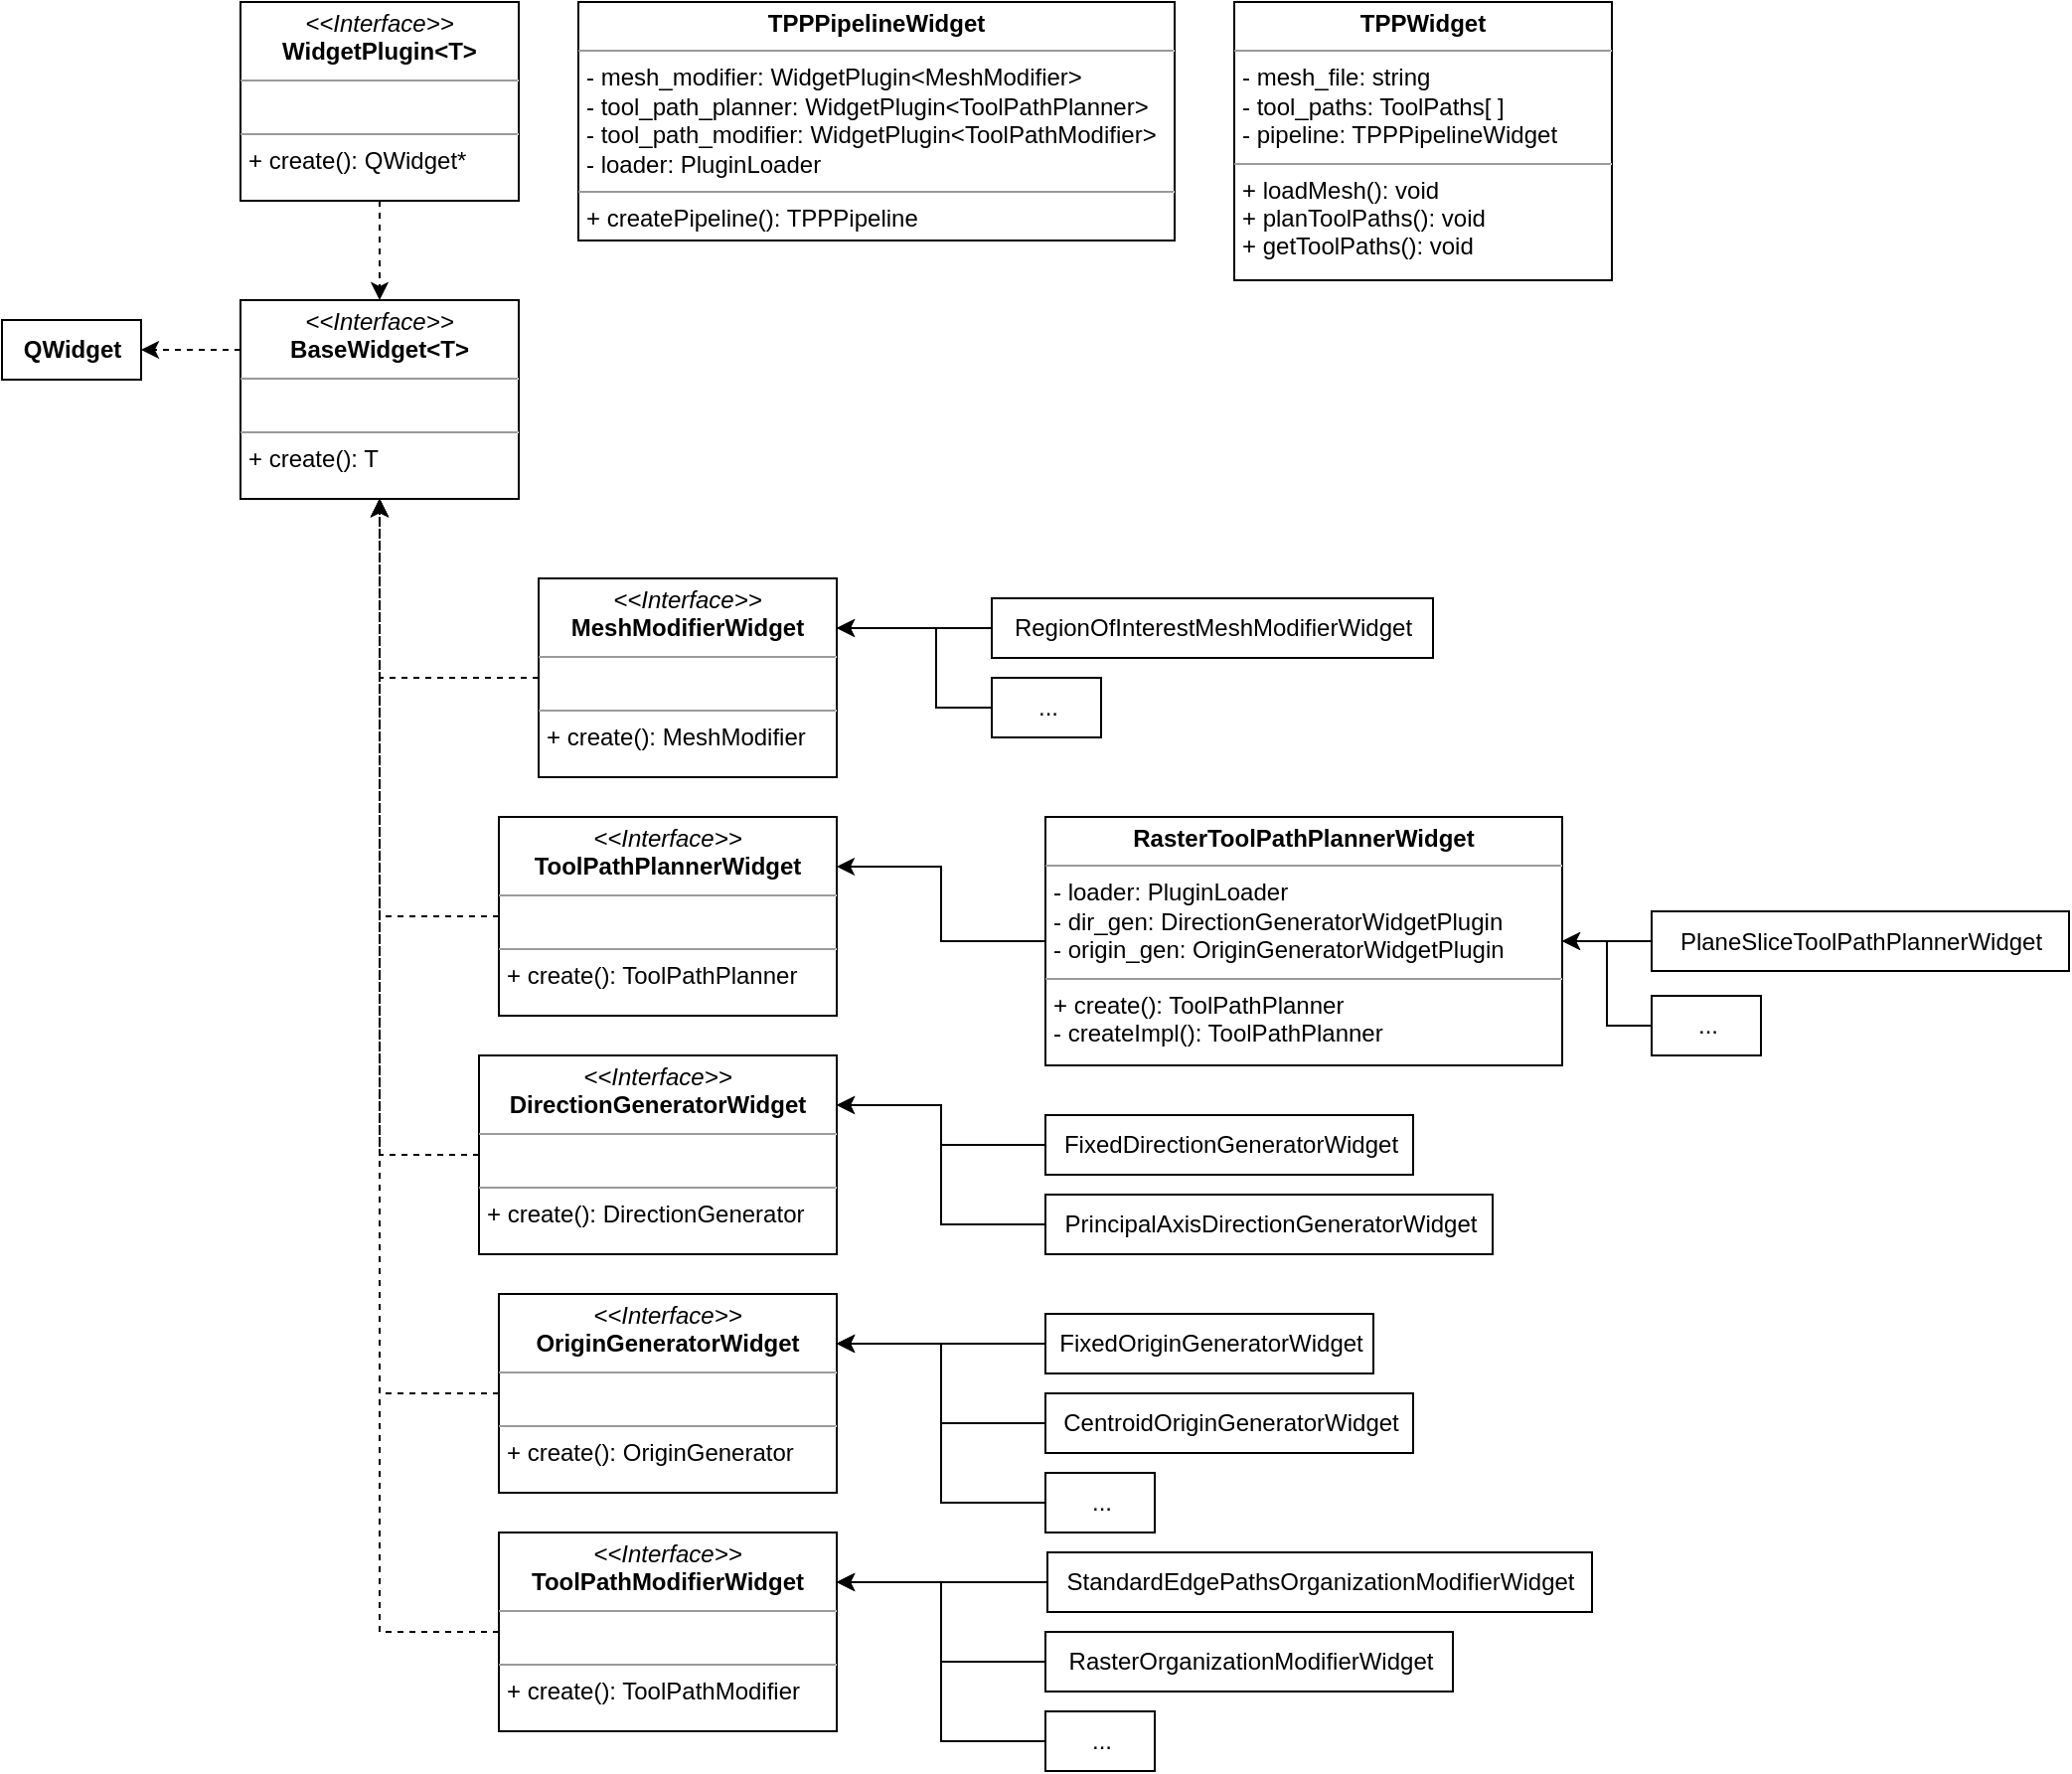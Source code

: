 <mxfile version="21.7.5" type="device" pages="2">
  <diagram id="Np_rv7t7Bea9G9GQuBvz" name="Page-1">
    <mxGraphModel dx="2212" dy="843" grid="1" gridSize="10" guides="1" tooltips="1" connect="1" arrows="1" fold="1" page="1" pageScale="1" pageWidth="850" pageHeight="1100" math="0" shadow="0">
      <root>
        <mxCell id="0" />
        <mxCell id="1" parent="0" />
        <mxCell id="xz1zG0W4LlOqJSMKreMa-18" style="edgeStyle=orthogonalEdgeStyle;rounded=0;orthogonalLoop=1;jettySize=auto;html=1;dashed=1;entryX=1;entryY=0.5;entryDx=0;entryDy=0;exitX=0;exitY=0.25;exitDx=0;exitDy=0;" parent="1" source="xz1zG0W4LlOqJSMKreMa-1" target="xz1zG0W4LlOqJSMKreMa-74" edge="1">
          <mxGeometry relative="1" as="geometry">
            <mxPoint x="-40" y="365" as="targetPoint" />
          </mxGeometry>
        </mxCell>
        <mxCell id="xz1zG0W4LlOqJSMKreMa-1" value="&lt;p style=&quot;margin:0px;margin-top:4px;text-align:center;&quot;&gt;&lt;i&gt;&amp;lt;&amp;lt;Interface&amp;gt;&amp;gt;&lt;/i&gt;&lt;br&gt;&lt;b&gt;BaseWidget&amp;lt;T&amp;gt;&lt;/b&gt;&lt;/p&gt;&lt;hr size=&quot;1&quot;&gt;&lt;p style=&quot;margin:0px;margin-left:4px;&quot;&gt;&lt;br&gt;&lt;/p&gt;&lt;hr size=&quot;1&quot;&gt;&lt;p style=&quot;margin:0px;margin-left:4px;&quot;&gt;+ create(): T&lt;br&gt;&lt;/p&gt;" style="verticalAlign=top;align=left;overflow=fill;fontSize=12;fontFamily=Helvetica;html=1;" parent="1" vertex="1">
          <mxGeometry x="20" y="340" width="140" height="100" as="geometry" />
        </mxCell>
        <mxCell id="xz1zG0W4LlOqJSMKreMa-19" style="edgeStyle=orthogonalEdgeStyle;rounded=0;orthogonalLoop=1;jettySize=auto;html=1;exitX=0;exitY=0.5;exitDx=0;exitDy=0;entryX=0.5;entryY=1;entryDx=0;entryDy=0;dashed=1;" parent="1" source="xz1zG0W4LlOqJSMKreMa-2" target="xz1zG0W4LlOqJSMKreMa-1" edge="1">
          <mxGeometry relative="1" as="geometry">
            <mxPoint x="340" y="510" as="targetPoint" />
            <Array as="points">
              <mxPoint x="90" y="530" />
            </Array>
          </mxGeometry>
        </mxCell>
        <mxCell id="xz1zG0W4LlOqJSMKreMa-2" value="&lt;p style=&quot;margin:0px;margin-top:4px;text-align:center;&quot;&gt;&lt;i&gt;&amp;lt;&amp;lt;Interface&amp;gt;&amp;gt;&lt;/i&gt;&lt;br&gt;&lt;b&gt;MeshModifierWidget&lt;/b&gt;&lt;/p&gt;&lt;hr size=&quot;1&quot;&gt;&lt;p style=&quot;margin:0px;margin-left:4px;&quot;&gt;&lt;br&gt;&lt;/p&gt;&lt;hr size=&quot;1&quot;&gt;&lt;p style=&quot;margin:0px;margin-left:4px;&quot;&gt;+ create(): MeshModifier&lt;/p&gt;" style="verticalAlign=top;align=left;overflow=fill;fontSize=12;fontFamily=Helvetica;html=1;" parent="1" vertex="1">
          <mxGeometry x="170" y="480" width="150" height="100" as="geometry" />
        </mxCell>
        <mxCell id="xz1zG0W4LlOqJSMKreMa-20" style="edgeStyle=orthogonalEdgeStyle;rounded=0;orthogonalLoop=1;jettySize=auto;html=1;exitX=0;exitY=0.5;exitDx=0;exitDy=0;entryX=0.5;entryY=1;entryDx=0;entryDy=0;dashed=1;" parent="1" source="xz1zG0W4LlOqJSMKreMa-3" target="xz1zG0W4LlOqJSMKreMa-1" edge="1">
          <mxGeometry relative="1" as="geometry">
            <mxPoint x="340" y="510" as="targetPoint" />
            <Array as="points">
              <mxPoint x="90" y="650" />
            </Array>
          </mxGeometry>
        </mxCell>
        <mxCell id="xz1zG0W4LlOqJSMKreMa-3" value="&lt;p style=&quot;margin:0px;margin-top:4px;text-align:center;&quot;&gt;&lt;i&gt;&amp;lt;&amp;lt;Interface&amp;gt;&amp;gt;&lt;/i&gt;&lt;br&gt;&lt;b&gt;ToolPathPlannerWidget&lt;/b&gt;&lt;/p&gt;&lt;hr size=&quot;1&quot;&gt;&lt;p style=&quot;margin:0px;margin-left:4px;&quot;&gt;&lt;br&gt;&lt;/p&gt;&lt;hr size=&quot;1&quot;&gt;&lt;p style=&quot;margin:0px;margin-left:4px;&quot;&gt;+ create(): ToolPathPlanner&lt;/p&gt;" style="verticalAlign=top;align=left;overflow=fill;fontSize=12;fontFamily=Helvetica;html=1;" parent="1" vertex="1">
          <mxGeometry x="150" y="600" width="170" height="100" as="geometry" />
        </mxCell>
        <mxCell id="xz1zG0W4LlOqJSMKreMa-21" style="edgeStyle=orthogonalEdgeStyle;rounded=0;orthogonalLoop=1;jettySize=auto;html=1;entryX=0.5;entryY=1;entryDx=0;entryDy=0;dashed=1;" parent="1" source="xz1zG0W4LlOqJSMKreMa-4" target="xz1zG0W4LlOqJSMKreMa-1" edge="1">
          <mxGeometry relative="1" as="geometry">
            <mxPoint x="430" y="440" as="targetPoint" />
            <Array as="points">
              <mxPoint x="90" y="770" />
            </Array>
          </mxGeometry>
        </mxCell>
        <mxCell id="xz1zG0W4LlOqJSMKreMa-4" value="&lt;p style=&quot;margin:0px;margin-top:4px;text-align:center;&quot;&gt;&lt;i&gt;&amp;lt;&amp;lt;Interface&amp;gt;&amp;gt;&lt;/i&gt;&lt;br&gt;&lt;b&gt;DirectionGeneratorWidget&lt;/b&gt;&lt;/p&gt;&lt;hr size=&quot;1&quot;&gt;&lt;p style=&quot;margin:0px;margin-left:4px;&quot;&gt;&lt;br&gt;&lt;/p&gt;&lt;hr size=&quot;1&quot;&gt;&lt;p style=&quot;margin:0px;margin-left:4px;&quot;&gt;+ create(): DirectionGenerator&lt;/p&gt;" style="verticalAlign=top;align=left;overflow=fill;fontSize=12;fontFamily=Helvetica;html=1;" parent="1" vertex="1">
          <mxGeometry x="140" y="720" width="180" height="100" as="geometry" />
        </mxCell>
        <mxCell id="xz1zG0W4LlOqJSMKreMa-22" style="edgeStyle=orthogonalEdgeStyle;rounded=0;orthogonalLoop=1;jettySize=auto;html=1;entryX=0.5;entryY=1;entryDx=0;entryDy=0;dashed=1;" parent="1" source="xz1zG0W4LlOqJSMKreMa-5" target="xz1zG0W4LlOqJSMKreMa-1" edge="1">
          <mxGeometry relative="1" as="geometry">
            <Array as="points">
              <mxPoint x="90" y="890" />
            </Array>
          </mxGeometry>
        </mxCell>
        <mxCell id="xz1zG0W4LlOqJSMKreMa-5" value="&lt;p style=&quot;margin:0px;margin-top:4px;text-align:center;&quot;&gt;&lt;i&gt;&amp;lt;&amp;lt;Interface&amp;gt;&amp;gt;&lt;/i&gt;&lt;br&gt;&lt;b&gt;OriginGeneratorWidget&lt;/b&gt;&lt;/p&gt;&lt;hr size=&quot;1&quot;&gt;&lt;p style=&quot;margin:0px;margin-left:4px;&quot;&gt;&lt;br&gt;&lt;/p&gt;&lt;hr size=&quot;1&quot;&gt;&lt;p style=&quot;margin:0px;margin-left:4px;&quot;&gt;+ create(): OriginGenerator&lt;/p&gt;" style="verticalAlign=top;align=left;overflow=fill;fontSize=12;fontFamily=Helvetica;html=1;" parent="1" vertex="1">
          <mxGeometry x="150" y="840" width="170" height="100" as="geometry" />
        </mxCell>
        <mxCell id="xz1zG0W4LlOqJSMKreMa-23" style="edgeStyle=orthogonalEdgeStyle;rounded=0;orthogonalLoop=1;jettySize=auto;html=1;entryX=0.5;entryY=1;entryDx=0;entryDy=0;dashed=1;" parent="1" source="xz1zG0W4LlOqJSMKreMa-6" target="xz1zG0W4LlOqJSMKreMa-1" edge="1">
          <mxGeometry relative="1" as="geometry">
            <Array as="points">
              <mxPoint x="90" y="1010" />
            </Array>
          </mxGeometry>
        </mxCell>
        <mxCell id="xz1zG0W4LlOqJSMKreMa-6" value="&lt;p style=&quot;margin:0px;margin-top:4px;text-align:center;&quot;&gt;&lt;i&gt;&amp;lt;&amp;lt;Interface&amp;gt;&amp;gt;&lt;/i&gt;&lt;br&gt;&lt;b&gt;ToolPathModifierWidget&lt;/b&gt;&lt;/p&gt;&lt;hr size=&quot;1&quot;&gt;&lt;p style=&quot;margin:0px;margin-left:4px;&quot;&gt;&lt;br&gt;&lt;/p&gt;&lt;hr size=&quot;1&quot;&gt;&lt;p style=&quot;margin:0px;margin-left:4px;&quot;&gt;+ create(): ToolPathModifier&lt;/p&gt;" style="verticalAlign=top;align=left;overflow=fill;fontSize=12;fontFamily=Helvetica;html=1;" parent="1" vertex="1">
          <mxGeometry x="150" y="960" width="170" height="100" as="geometry" />
        </mxCell>
        <mxCell id="xz1zG0W4LlOqJSMKreMa-72" style="edgeStyle=orthogonalEdgeStyle;rounded=0;orthogonalLoop=1;jettySize=auto;html=1;dashed=1;" parent="1" source="xz1zG0W4LlOqJSMKreMa-7" target="xz1zG0W4LlOqJSMKreMa-1" edge="1">
          <mxGeometry relative="1" as="geometry" />
        </mxCell>
        <mxCell id="xz1zG0W4LlOqJSMKreMa-7" value="&lt;p style=&quot;margin:0px;margin-top:4px;text-align:center;&quot;&gt;&lt;i&gt;&amp;lt;&amp;lt;Interface&amp;gt;&amp;gt;&lt;/i&gt;&lt;br&gt;&lt;b&gt;WidgetPlugin&amp;lt;T&amp;gt;&lt;/b&gt;&lt;/p&gt;&lt;hr size=&quot;1&quot;&gt;&lt;p style=&quot;margin:0px;margin-left:4px;&quot;&gt;&lt;br&gt;&lt;/p&gt;&lt;hr size=&quot;1&quot;&gt;&lt;p style=&quot;margin:0px;margin-left:4px;&quot;&gt;+ create(): QWidget*&lt;br&gt;&lt;/p&gt;" style="verticalAlign=top;align=left;overflow=fill;fontSize=12;fontFamily=Helvetica;html=1;" parent="1" vertex="1">
          <mxGeometry x="20" y="190" width="140" height="100" as="geometry" />
        </mxCell>
        <mxCell id="xz1zG0W4LlOqJSMKreMa-50" style="edgeStyle=orthogonalEdgeStyle;rounded=0;orthogonalLoop=1;jettySize=auto;html=1;entryX=1;entryY=0.25;entryDx=0;entryDy=0;" parent="1" source="xz1zG0W4LlOqJSMKreMa-36" target="xz1zG0W4LlOqJSMKreMa-3" edge="1">
          <mxGeometry relative="1" as="geometry" />
        </mxCell>
        <mxCell id="xz1zG0W4LlOqJSMKreMa-36" value="&lt;p style=&quot;margin:0px;margin-top:4px;text-align:center;&quot;&gt;&lt;b&gt;RasterToolPathPlannerWidget&lt;/b&gt;&lt;/p&gt;&lt;hr size=&quot;1&quot;&gt;&lt;p style=&quot;margin:0px;margin-left:4px;&quot;&gt;- loader: PluginLoader&lt;/p&gt;&lt;p style=&quot;margin:0px;margin-left:4px;&quot;&gt;- dir_gen: DirectionGeneratorWidgetPlugin&lt;/p&gt;&lt;p style=&quot;margin:0px;margin-left:4px;&quot;&gt;- origin_gen: OriginGeneratorWidgetPlugin&lt;/p&gt;&lt;hr size=&quot;1&quot;&gt;&lt;p style=&quot;margin:0px;margin-left:4px;&quot;&gt;+ create(): ToolPathPlanner&lt;/p&gt;&lt;p style=&quot;margin:0px;margin-left:4px;&quot;&gt;- createImpl(): ToolPathPlanner&lt;/p&gt;" style="verticalAlign=top;align=left;overflow=fill;fontSize=12;fontFamily=Helvetica;html=1;" parent="1" vertex="1">
          <mxGeometry x="425" y="600" width="260" height="125" as="geometry" />
        </mxCell>
        <mxCell id="xz1zG0W4LlOqJSMKreMa-41" value="&lt;p style=&quot;margin:0px;margin-top:4px;text-align:center;&quot;&gt;&lt;b&gt;TPPPipelineWidget&lt;/b&gt;&lt;/p&gt;&lt;hr size=&quot;1&quot;&gt;&lt;p style=&quot;margin:0px;margin-left:4px;&quot;&gt;- mesh_modifier: WidgetPlugin&amp;lt;MeshModifier&amp;gt;&lt;/p&gt;&lt;p style=&quot;margin:0px;margin-left:4px;&quot;&gt;- tool_path_planner: WidgetPlugin&amp;lt;ToolPathPlanner&amp;gt;&lt;/p&gt;&lt;p style=&quot;margin:0px;margin-left:4px;&quot;&gt;- tool_path_modifier: WidgetPlugin&amp;lt;ToolPathModifier&amp;gt;&lt;/p&gt;&lt;p style=&quot;margin:0px;margin-left:4px;&quot;&gt;- loader: PluginLoader&lt;/p&gt;&lt;hr size=&quot;1&quot;&gt;&lt;p style=&quot;margin:0px;margin-left:4px;&quot;&gt;+ createPipeline(): TPPPipeline&lt;/p&gt;" style="verticalAlign=top;align=left;overflow=fill;fontSize=12;fontFamily=Helvetica;html=1;" parent="1" vertex="1">
          <mxGeometry x="190" y="190" width="300" height="120" as="geometry" />
        </mxCell>
        <mxCell id="xz1zG0W4LlOqJSMKreMa-51" style="edgeStyle=orthogonalEdgeStyle;rounded=0;orthogonalLoop=1;jettySize=auto;html=1;entryX=1;entryY=0.25;entryDx=0;entryDy=0;" parent="1" source="xz1zG0W4LlOqJSMKreMa-42" target="xz1zG0W4LlOqJSMKreMa-4" edge="1">
          <mxGeometry relative="1" as="geometry" />
        </mxCell>
        <mxCell id="xz1zG0W4LlOqJSMKreMa-42" value="FixedDirectionGeneratorWidget" style="html=1;" parent="1" vertex="1">
          <mxGeometry x="425" y="750" width="185" height="30" as="geometry" />
        </mxCell>
        <mxCell id="xz1zG0W4LlOqJSMKreMa-52" style="edgeStyle=orthogonalEdgeStyle;rounded=0;orthogonalLoop=1;jettySize=auto;html=1;entryX=1;entryY=0.25;entryDx=0;entryDy=0;" parent="1" source="xz1zG0W4LlOqJSMKreMa-43" target="xz1zG0W4LlOqJSMKreMa-4" edge="1">
          <mxGeometry relative="1" as="geometry" />
        </mxCell>
        <mxCell id="xz1zG0W4LlOqJSMKreMa-43" value="PrincipalAxisDirectionGeneratorWidget" style="html=1;" parent="1" vertex="1">
          <mxGeometry x="425" y="790" width="225" height="30" as="geometry" />
        </mxCell>
        <mxCell id="xz1zG0W4LlOqJSMKreMa-49" style="edgeStyle=orthogonalEdgeStyle;rounded=0;orthogonalLoop=1;jettySize=auto;html=1;" parent="1" source="xz1zG0W4LlOqJSMKreMa-44" target="xz1zG0W4LlOqJSMKreMa-36" edge="1">
          <mxGeometry relative="1" as="geometry" />
        </mxCell>
        <mxCell id="xz1zG0W4LlOqJSMKreMa-44" value="PlaneSliceToolPathPlannerWidget" style="html=1;" parent="1" vertex="1">
          <mxGeometry x="730" y="647.5" width="210" height="30" as="geometry" />
        </mxCell>
        <mxCell id="xz1zG0W4LlOqJSMKreMa-54" style="edgeStyle=orthogonalEdgeStyle;rounded=0;orthogonalLoop=1;jettySize=auto;html=1;entryX=1;entryY=0.25;entryDx=0;entryDy=0;" parent="1" source="xz1zG0W4LlOqJSMKreMa-46" target="xz1zG0W4LlOqJSMKreMa-5" edge="1">
          <mxGeometry relative="1" as="geometry" />
        </mxCell>
        <mxCell id="xz1zG0W4LlOqJSMKreMa-46" value="CentroidOriginGeneratorWidget" style="html=1;" parent="1" vertex="1">
          <mxGeometry x="425" y="890" width="185" height="30" as="geometry" />
        </mxCell>
        <mxCell id="xz1zG0W4LlOqJSMKreMa-53" style="edgeStyle=orthogonalEdgeStyle;rounded=0;orthogonalLoop=1;jettySize=auto;html=1;entryX=1;entryY=0.25;entryDx=0;entryDy=0;" parent="1" source="xz1zG0W4LlOqJSMKreMa-47" target="xz1zG0W4LlOqJSMKreMa-5" edge="1">
          <mxGeometry relative="1" as="geometry" />
        </mxCell>
        <mxCell id="xz1zG0W4LlOqJSMKreMa-47" value="FixedOriginGeneratorWidget" style="html=1;" parent="1" vertex="1">
          <mxGeometry x="425" y="850" width="165" height="30" as="geometry" />
        </mxCell>
        <mxCell id="xz1zG0W4LlOqJSMKreMa-55" style="edgeStyle=orthogonalEdgeStyle;rounded=0;orthogonalLoop=1;jettySize=auto;html=1;entryX=1;entryY=0.25;entryDx=0;entryDy=0;" parent="1" source="xz1zG0W4LlOqJSMKreMa-48" target="xz1zG0W4LlOqJSMKreMa-5" edge="1">
          <mxGeometry relative="1" as="geometry" />
        </mxCell>
        <mxCell id="xz1zG0W4LlOqJSMKreMa-48" value="..." style="html=1;" parent="1" vertex="1">
          <mxGeometry x="425" y="930" width="55" height="30" as="geometry" />
        </mxCell>
        <mxCell id="xz1zG0W4LlOqJSMKreMa-60" style="edgeStyle=orthogonalEdgeStyle;rounded=0;orthogonalLoop=1;jettySize=auto;html=1;entryX=1;entryY=0.25;entryDx=0;entryDy=0;" parent="1" source="xz1zG0W4LlOqJSMKreMa-57" target="xz1zG0W4LlOqJSMKreMa-6" edge="1">
          <mxGeometry relative="1" as="geometry" />
        </mxCell>
        <mxCell id="xz1zG0W4LlOqJSMKreMa-57" value="StandardEdgePathsOrganizationModifierWidget" style="html=1;" parent="1" vertex="1">
          <mxGeometry x="426" y="970" width="274" height="30" as="geometry" />
        </mxCell>
        <mxCell id="xz1zG0W4LlOqJSMKreMa-61" style="edgeStyle=orthogonalEdgeStyle;rounded=0;orthogonalLoop=1;jettySize=auto;html=1;entryX=1;entryY=0.25;entryDx=0;entryDy=0;" parent="1" source="xz1zG0W4LlOqJSMKreMa-58" target="xz1zG0W4LlOqJSMKreMa-6" edge="1">
          <mxGeometry relative="1" as="geometry" />
        </mxCell>
        <mxCell id="xz1zG0W4LlOqJSMKreMa-58" value="RasterOrganizationModifierWidget" style="html=1;" parent="1" vertex="1">
          <mxGeometry x="425" y="1010" width="205" height="30" as="geometry" />
        </mxCell>
        <mxCell id="xz1zG0W4LlOqJSMKreMa-62" style="edgeStyle=orthogonalEdgeStyle;rounded=0;orthogonalLoop=1;jettySize=auto;html=1;entryX=1;entryY=0.25;entryDx=0;entryDy=0;" parent="1" source="xz1zG0W4LlOqJSMKreMa-59" target="xz1zG0W4LlOqJSMKreMa-6" edge="1">
          <mxGeometry relative="1" as="geometry" />
        </mxCell>
        <mxCell id="xz1zG0W4LlOqJSMKreMa-59" value="..." style="html=1;" parent="1" vertex="1">
          <mxGeometry x="425" y="1050" width="55" height="30" as="geometry" />
        </mxCell>
        <mxCell id="xz1zG0W4LlOqJSMKreMa-65" style="edgeStyle=orthogonalEdgeStyle;rounded=0;orthogonalLoop=1;jettySize=auto;html=1;entryX=1;entryY=0.5;entryDx=0;entryDy=0;" parent="1" source="xz1zG0W4LlOqJSMKreMa-63" target="xz1zG0W4LlOqJSMKreMa-36" edge="1">
          <mxGeometry relative="1" as="geometry" />
        </mxCell>
        <mxCell id="xz1zG0W4LlOqJSMKreMa-63" value="..." style="html=1;" parent="1" vertex="1">
          <mxGeometry x="730" y="690" width="55" height="30" as="geometry" />
        </mxCell>
        <mxCell id="xz1zG0W4LlOqJSMKreMa-66" value="&lt;p style=&quot;margin:0px;margin-top:4px;text-align:center;&quot;&gt;&lt;b&gt;TPPWidget&lt;/b&gt;&lt;/p&gt;&lt;hr size=&quot;1&quot;&gt;&lt;p style=&quot;margin:0px;margin-left:4px;&quot;&gt;- mesh_file: string&lt;/p&gt;&lt;p style=&quot;margin:0px;margin-left:4px;&quot;&gt;- tool_paths: ToolPaths[ ]&lt;/p&gt;&lt;p style=&quot;margin:0px;margin-left:4px;&quot;&gt;- pipeline: TPPPipelineWidget&lt;/p&gt;&lt;hr size=&quot;1&quot;&gt;&lt;p style=&quot;margin:0px;margin-left:4px;&quot;&gt;+ loadMesh(): void&lt;/p&gt;&lt;p style=&quot;margin:0px;margin-left:4px;&quot;&gt;+ planToolPaths(): void&lt;/p&gt;&lt;p style=&quot;margin:0px;margin-left:4px;&quot;&gt;+ getToolPaths(): void&lt;/p&gt;" style="verticalAlign=top;align=left;overflow=fill;fontSize=12;fontFamily=Helvetica;html=1;" parent="1" vertex="1">
          <mxGeometry x="520" y="190" width="190" height="140" as="geometry" />
        </mxCell>
        <mxCell id="xz1zG0W4LlOqJSMKreMa-70" style="edgeStyle=orthogonalEdgeStyle;rounded=0;orthogonalLoop=1;jettySize=auto;html=1;entryX=1;entryY=0.25;entryDx=0;entryDy=0;" parent="1" source="xz1zG0W4LlOqJSMKreMa-67" target="xz1zG0W4LlOqJSMKreMa-2" edge="1">
          <mxGeometry relative="1" as="geometry">
            <Array as="points">
              <mxPoint x="370" y="545" />
              <mxPoint x="370" y="505" />
            </Array>
          </mxGeometry>
        </mxCell>
        <mxCell id="xz1zG0W4LlOqJSMKreMa-67" value="..." style="html=1;" parent="1" vertex="1">
          <mxGeometry x="398" y="530" width="55" height="30" as="geometry" />
        </mxCell>
        <mxCell id="xz1zG0W4LlOqJSMKreMa-69" style="edgeStyle=orthogonalEdgeStyle;rounded=0;orthogonalLoop=1;jettySize=auto;html=1;entryX=1;entryY=0.25;entryDx=0;entryDy=0;" parent="1" source="xz1zG0W4LlOqJSMKreMa-68" target="xz1zG0W4LlOqJSMKreMa-2" edge="1">
          <mxGeometry relative="1" as="geometry" />
        </mxCell>
        <mxCell id="xz1zG0W4LlOqJSMKreMa-68" value="RegionOfInterestMeshModifierWidget" style="html=1;" parent="1" vertex="1">
          <mxGeometry x="398" y="490" width="222" height="30" as="geometry" />
        </mxCell>
        <mxCell id="xz1zG0W4LlOqJSMKreMa-74" value="&lt;b&gt;QWidget&lt;/b&gt;" style="html=1;" parent="1" vertex="1">
          <mxGeometry x="-100" y="350" width="70" height="30" as="geometry" />
        </mxCell>
      </root>
    </mxGraphModel>
  </diagram>
  <diagram id="pmyDQmnxrUwkLQt9Ngyw" name="Page-2">
    <mxGraphModel dx="1602" dy="992" grid="1" gridSize="10" guides="1" tooltips="1" connect="1" arrows="1" fold="1" page="1" pageScale="1" pageWidth="850" pageHeight="1100" math="0" shadow="0">
      <root>
        <mxCell id="0" />
        <mxCell id="1" parent="0" />
        <mxCell id="jQFFcjNvJ-d6ZVMVPqtM-57" value="" style="group;fontStyle=1" vertex="1" connectable="0" parent="1">
          <mxGeometry x="96.25" y="390" width="327.5" height="420" as="geometry" />
        </mxCell>
        <mxCell id="jQFFcjNvJ-d6ZVMVPqtM-37" value="&amp;nbsp;Run" style="rounded=0;whiteSpace=wrap;html=1;align=left;verticalAlign=top;fillColor=none;fontStyle=1;strokeWidth=2;" vertex="1" parent="jQFFcjNvJ-d6ZVMVPqtM-57">
          <mxGeometry width="327.5" height="420" as="geometry" />
        </mxCell>
        <mxCell id="jQFFcjNvJ-d6ZVMVPqtM-21" value="&amp;nbsp;For each target pose" style="rounded=0;whiteSpace=wrap;html=1;align=left;verticalAlign=top;fillColor=none;" vertex="1" parent="jQFFcjNvJ-d6ZVMVPqtM-57">
          <mxGeometry x="17.5" y="30" width="290" height="370" as="geometry" />
        </mxCell>
        <mxCell id="jQFFcjNvJ-d6ZVMVPqtM-22" value="Solve IK" style="rounded=0;whiteSpace=wrap;html=1;" vertex="1" parent="jQFFcjNvJ-d6ZVMVPqtM-57">
          <mxGeometry x="127.5" y="60" width="80" height="40" as="geometry" />
        </mxCell>
        <mxCell id="jQFFcjNvJ-d6ZVMVPqtM-23" value="Solution exists?" style="rhombus;whiteSpace=wrap;html=1;" vertex="1" parent="jQFFcjNvJ-d6ZVMVPqtM-57">
          <mxGeometry x="102.5" y="130" width="130" height="80" as="geometry" />
        </mxCell>
        <mxCell id="jQFFcjNvJ-d6ZVMVPqtM-40" style="edgeStyle=orthogonalEdgeStyle;rounded=0;orthogonalLoop=1;jettySize=auto;html=1;" edge="1" parent="jQFFcjNvJ-d6ZVMVPqtM-57" source="jQFFcjNvJ-d6ZVMVPqtM-22" target="jQFFcjNvJ-d6ZVMVPqtM-23">
          <mxGeometry relative="1" as="geometry" />
        </mxCell>
        <mxCell id="jQFFcjNvJ-d6ZVMVPqtM-24" value="Calculate pose score" style="rounded=0;whiteSpace=wrap;html=1;" vertex="1" parent="jQFFcjNvJ-d6ZVMVPqtM-57">
          <mxGeometry x="27.5" y="220" width="100" height="50" as="geometry" />
        </mxCell>
        <mxCell id="jQFFcjNvJ-d6ZVMVPqtM-43" style="edgeStyle=orthogonalEdgeStyle;rounded=0;orthogonalLoop=1;jettySize=auto;html=1;entryX=0.5;entryY=0;entryDx=0;entryDy=0;" edge="1" parent="jQFFcjNvJ-d6ZVMVPqtM-57" source="jQFFcjNvJ-d6ZVMVPqtM-23" target="jQFFcjNvJ-d6ZVMVPqtM-24">
          <mxGeometry relative="1" as="geometry">
            <mxPoint x="57.5" y="210" as="targetPoint" />
            <Array as="points">
              <mxPoint x="77.5" y="170" />
            </Array>
          </mxGeometry>
        </mxCell>
        <mxCell id="jQFFcjNvJ-d6ZVMVPqtM-25" value="Set pose score = 0" style="rounded=0;whiteSpace=wrap;html=1;" vertex="1" parent="jQFFcjNvJ-d6ZVMVPqtM-57">
          <mxGeometry x="217.5" y="220" width="80" height="50" as="geometry" />
        </mxCell>
        <mxCell id="jQFFcjNvJ-d6ZVMVPqtM-42" style="edgeStyle=orthogonalEdgeStyle;rounded=0;orthogonalLoop=1;jettySize=auto;html=1;exitX=1;exitY=0.5;exitDx=0;exitDy=0;entryX=0.5;entryY=0;entryDx=0;entryDy=0;" edge="1" parent="jQFFcjNvJ-d6ZVMVPqtM-57" source="jQFFcjNvJ-d6ZVMVPqtM-23" target="jQFFcjNvJ-d6ZVMVPqtM-25">
          <mxGeometry relative="1" as="geometry" />
        </mxCell>
        <mxCell id="jQFFcjNvJ-d6ZVMVPqtM-26" value="Save results into database" style="rounded=0;whiteSpace=wrap;html=1;" vertex="1" parent="jQFFcjNvJ-d6ZVMVPqtM-57">
          <mxGeometry x="107.5" y="320" width="120" height="60" as="geometry" />
        </mxCell>
        <mxCell id="jQFFcjNvJ-d6ZVMVPqtM-44" style="edgeStyle=orthogonalEdgeStyle;rounded=0;orthogonalLoop=1;jettySize=auto;html=1;" edge="1" parent="jQFFcjNvJ-d6ZVMVPqtM-57" source="jQFFcjNvJ-d6ZVMVPqtM-24" target="jQFFcjNvJ-d6ZVMVPqtM-26">
          <mxGeometry relative="1" as="geometry" />
        </mxCell>
        <mxCell id="jQFFcjNvJ-d6ZVMVPqtM-45" style="edgeStyle=orthogonalEdgeStyle;rounded=0;orthogonalLoop=1;jettySize=auto;html=1;" edge="1" parent="jQFFcjNvJ-d6ZVMVPqtM-57" source="jQFFcjNvJ-d6ZVMVPqtM-25" target="jQFFcjNvJ-d6ZVMVPqtM-26">
          <mxGeometry relative="1" as="geometry" />
        </mxCell>
        <mxCell id="jQFFcjNvJ-d6ZVMVPqtM-60" value="Yes" style="text;html=1;strokeColor=none;fillColor=none;align=center;verticalAlign=middle;whiteSpace=wrap;rounded=0;" vertex="1" parent="jQFFcjNvJ-d6ZVMVPqtM-57">
          <mxGeometry x="29.75" y="170" width="60" height="30" as="geometry" />
        </mxCell>
        <mxCell id="jQFFcjNvJ-d6ZVMVPqtM-62" value="No" style="text;html=1;strokeColor=none;fillColor=none;align=center;verticalAlign=middle;whiteSpace=wrap;rounded=0;" vertex="1" parent="jQFFcjNvJ-d6ZVMVPqtM-57">
          <mxGeometry x="247.5" y="170" width="60" height="30" as="geometry" />
        </mxCell>
        <mxCell id="jQFFcjNvJ-d6ZVMVPqtM-56" style="edgeStyle=orthogonalEdgeStyle;rounded=0;orthogonalLoop=1;jettySize=auto;html=1;strokeWidth=2;" edge="1" parent="1" source="jQFFcjNvJ-d6ZVMVPqtM-19" target="jQFFcjNvJ-d6ZVMVPqtM-20">
          <mxGeometry relative="1" as="geometry" />
        </mxCell>
        <mxCell id="jQFFcjNvJ-d6ZVMVPqtM-19" value="&lt;span style=&quot;white-space: pre;&quot;&gt;&#x9;&lt;/span&gt;Reach Study" style="rounded=1;whiteSpace=wrap;html=1;fillColor=#ffe6cc;align=left;verticalAlign=top;strokeColor=#d79b00;" vertex="1" parent="1">
          <mxGeometry x="40" y="100" width="440" height="170" as="geometry" />
        </mxCell>
        <mxCell id="jQFFcjNvJ-d6ZVMVPqtM-1" value="IK Solver" style="rounded=1;whiteSpace=wrap;html=1;" vertex="1" parent="1">
          <mxGeometry x="55" y="200" width="80" height="40" as="geometry" />
        </mxCell>
        <mxCell id="jQFFcjNvJ-d6ZVMVPqtM-2" value="Reach Study Config File" style="shape=parallelogram;perimeter=parallelogramPerimeter;whiteSpace=wrap;html=1;fixedSize=1;fillColor=#d5e8d4;strokeColor=#82b366;" vertex="1" parent="1">
          <mxGeometry x="172.5" y="30" width="185" height="40" as="geometry" />
        </mxCell>
        <mxCell id="jQFFcjNvJ-d6ZVMVPqtM-3" value="Target Pose Generator" style="rounded=1;whiteSpace=wrap;html=1;" vertex="1" parent="1">
          <mxGeometry x="145" y="200" width="90" height="40" as="geometry" />
        </mxCell>
        <mxCell id="jQFFcjNvJ-d6ZVMVPqtM-4" value="Evaluator" style="rounded=1;whiteSpace=wrap;html=1;" vertex="1" parent="1">
          <mxGeometry x="245" y="200" width="80" height="40" as="geometry" />
        </mxCell>
        <mxCell id="jQFFcjNvJ-d6ZVMVPqtM-5" value="URDF" style="shape=parallelogram;perimeter=parallelogramPerimeter;whiteSpace=wrap;html=1;fixedSize=1;fillColor=#d5e8d4;strokeColor=#82b366;" vertex="1" parent="1">
          <mxGeometry x="96.25" y="30" width="90" height="40" as="geometry" />
        </mxCell>
        <mxCell id="jQFFcjNvJ-d6ZVMVPqtM-6" value="Work Object&lt;br&gt;Mesh" style="shape=parallelogram;perimeter=parallelogramPerimeter;whiteSpace=wrap;html=1;fixedSize=1;fillColor=#d5e8d4;strokeColor=#82b366;" vertex="1" parent="1">
          <mxGeometry x="344" y="30" width="110" height="40" as="geometry" />
        </mxCell>
        <mxCell id="jQFFcjNvJ-d6ZVMVPqtM-7" value="Plugin Loader" style="rounded=1;whiteSpace=wrap;html=1;" vertex="1" parent="1">
          <mxGeometry x="55" y="140" width="410" height="30" as="geometry" />
        </mxCell>
        <mxCell id="jQFFcjNvJ-d6ZVMVPqtM-9" value="Display" style="rounded=1;whiteSpace=wrap;html=1;" vertex="1" parent="1">
          <mxGeometry x="335" y="200" width="60" height="40" as="geometry" />
        </mxCell>
        <mxCell id="jQFFcjNvJ-d6ZVMVPqtM-10" value="Logger" style="rounded=1;whiteSpace=wrap;html=1;" vertex="1" parent="1">
          <mxGeometry x="405" y="200" width="60" height="40" as="geometry" />
        </mxCell>
        <mxCell id="jQFFcjNvJ-d6ZVMVPqtM-11" value="" style="endArrow=classic;html=1;rounded=0;entryX=0.5;entryY=0;entryDx=0;entryDy=0;exitX=0.5;exitY=1;exitDx=0;exitDy=0;" edge="1" parent="1" source="jQFFcjNvJ-d6ZVMVPqtM-7" target="jQFFcjNvJ-d6ZVMVPqtM-1">
          <mxGeometry width="50" height="50" relative="1" as="geometry">
            <mxPoint x="220" y="370" as="sourcePoint" />
            <mxPoint x="270" y="320" as="targetPoint" />
          </mxGeometry>
        </mxCell>
        <mxCell id="jQFFcjNvJ-d6ZVMVPqtM-12" value="" style="endArrow=classic;html=1;rounded=0;exitX=0.5;exitY=1;exitDx=0;exitDy=0;entryX=0.5;entryY=0;entryDx=0;entryDy=0;" edge="1" parent="1" source="jQFFcjNvJ-d6ZVMVPqtM-7" target="jQFFcjNvJ-d6ZVMVPqtM-3">
          <mxGeometry width="50" height="50" relative="1" as="geometry">
            <mxPoint x="220" y="370" as="sourcePoint" />
            <mxPoint x="270" y="320" as="targetPoint" />
          </mxGeometry>
        </mxCell>
        <mxCell id="jQFFcjNvJ-d6ZVMVPqtM-13" value="" style="endArrow=classic;html=1;rounded=0;exitX=0.5;exitY=1;exitDx=0;exitDy=0;entryX=0.5;entryY=0;entryDx=0;entryDy=0;" edge="1" parent="1" source="jQFFcjNvJ-d6ZVMVPqtM-7" target="jQFFcjNvJ-d6ZVMVPqtM-4">
          <mxGeometry width="50" height="50" relative="1" as="geometry">
            <mxPoint x="220" y="370" as="sourcePoint" />
            <mxPoint x="270" y="320" as="targetPoint" />
          </mxGeometry>
        </mxCell>
        <mxCell id="jQFFcjNvJ-d6ZVMVPqtM-14" value="" style="endArrow=classic;html=1;rounded=0;exitX=0.5;exitY=1;exitDx=0;exitDy=0;entryX=0.5;entryY=0;entryDx=0;entryDy=0;" edge="1" parent="1" source="jQFFcjNvJ-d6ZVMVPqtM-7" target="jQFFcjNvJ-d6ZVMVPqtM-9">
          <mxGeometry width="50" height="50" relative="1" as="geometry">
            <mxPoint x="220" y="370" as="sourcePoint" />
            <mxPoint x="270" y="320" as="targetPoint" />
          </mxGeometry>
        </mxCell>
        <mxCell id="jQFFcjNvJ-d6ZVMVPqtM-15" value="" style="endArrow=classic;html=1;rounded=0;exitX=0.5;exitY=1;exitDx=0;exitDy=0;entryX=0.5;entryY=0;entryDx=0;entryDy=0;" edge="1" parent="1" source="jQFFcjNvJ-d6ZVMVPqtM-7" target="jQFFcjNvJ-d6ZVMVPqtM-10">
          <mxGeometry width="50" height="50" relative="1" as="geometry">
            <mxPoint x="220" y="370" as="sourcePoint" />
            <mxPoint x="270" y="320" as="targetPoint" />
          </mxGeometry>
        </mxCell>
        <mxCell id="jQFFcjNvJ-d6ZVMVPqtM-18" value="" style="endArrow=classic;html=1;rounded=0;exitX=0.5;exitY=1;exitDx=0;exitDy=0;" edge="1" parent="1" source="jQFFcjNvJ-d6ZVMVPqtM-2">
          <mxGeometry width="50" height="50" relative="1" as="geometry">
            <mxPoint x="220" y="370" as="sourcePoint" />
            <mxPoint x="265" y="100" as="targetPoint" />
          </mxGeometry>
        </mxCell>
        <mxCell id="jQFFcjNvJ-d6ZVMVPqtM-58" style="edgeStyle=orthogonalEdgeStyle;rounded=0;orthogonalLoop=1;jettySize=auto;html=1;strokeWidth=2;" edge="1" parent="1" source="jQFFcjNvJ-d6ZVMVPqtM-20" target="jQFFcjNvJ-d6ZVMVPqtM-37">
          <mxGeometry relative="1" as="geometry" />
        </mxCell>
        <mxCell id="jQFFcjNvJ-d6ZVMVPqtM-20" value="Generate target poses" style="rounded=0;whiteSpace=wrap;html=1;strokeWidth=2;" vertex="1" parent="1">
          <mxGeometry x="200" y="300" width="120" height="60" as="geometry" />
        </mxCell>
        <mxCell id="jQFFcjNvJ-d6ZVMVPqtM-54" value="" style="group" vertex="1" connectable="0" parent="1">
          <mxGeometry x="490" y="390" width="410" height="700" as="geometry" />
        </mxCell>
        <mxCell id="jQFFcjNvJ-d6ZVMVPqtM-38" value="&amp;nbsp;Optimize" style="rounded=0;whiteSpace=wrap;html=1;align=left;verticalAlign=top;fillColor=none;fontStyle=1;strokeWidth=2;" vertex="1" parent="jQFFcjNvJ-d6ZVMVPqtM-54">
          <mxGeometry width="410" height="700" as="geometry" />
        </mxCell>
        <mxCell id="jQFFcjNvJ-d6ZVMVPqtM-27" value="&amp;nbsp;While total score improvement &amp;lt; 1%" style="rounded=0;whiteSpace=wrap;html=1;align=left;verticalAlign=top;fillColor=none;" vertex="1" parent="jQFFcjNvJ-d6ZVMVPqtM-54">
          <mxGeometry x="20" y="30" width="370" height="650" as="geometry" />
        </mxCell>
        <mxCell id="jQFFcjNvJ-d6ZVMVPqtM-28" value="&amp;nbsp;For each workpiece target pose" style="rounded=0;whiteSpace=wrap;html=1;align=left;verticalAlign=top;fillColor=none;" vertex="1" parent="jQFFcjNvJ-d6ZVMVPqtM-54">
          <mxGeometry x="40" y="70" width="330" height="590" as="geometry" />
        </mxCell>
        <mxCell id="jQFFcjNvJ-d6ZVMVPqtM-29" value="Find neighboring target poses" style="rounded=0;whiteSpace=wrap;html=1;" vertex="1" parent="jQFFcjNvJ-d6ZVMVPqtM-54">
          <mxGeometry x="145" y="110" width="120" height="60" as="geometry" />
        </mxCell>
        <mxCell id="jQFFcjNvJ-d6ZVMVPqtM-30" value="&amp;nbsp;For each neighbor pose" style="rounded=0;whiteSpace=wrap;html=1;align=left;verticalAlign=top;fillColor=none;" vertex="1" parent="jQFFcjNvJ-d6ZVMVPqtM-54">
          <mxGeometry x="60" y="200" width="290" height="440" as="geometry" />
        </mxCell>
        <mxCell id="jQFFcjNvJ-d6ZVMVPqtM-53" style="edgeStyle=orthogonalEdgeStyle;rounded=0;orthogonalLoop=1;jettySize=auto;html=1;" edge="1" parent="jQFFcjNvJ-d6ZVMVPqtM-54" source="jQFFcjNvJ-d6ZVMVPqtM-29" target="jQFFcjNvJ-d6ZVMVPqtM-30">
          <mxGeometry relative="1" as="geometry" />
        </mxCell>
        <mxCell id="jQFFcjNvJ-d6ZVMVPqtM-31" value="Neighbor pose reachable?" style="rhombus;whiteSpace=wrap;html=1;" vertex="1" parent="jQFFcjNvJ-d6ZVMVPqtM-54">
          <mxGeometry x="75" y="230" width="140" height="80" as="geometry" />
        </mxCell>
        <mxCell id="jQFFcjNvJ-d6ZVMVPqtM-32" value="Continue" style="rounded=0;whiteSpace=wrap;html=1;" vertex="1" parent="jQFFcjNvJ-d6ZVMVPqtM-54">
          <mxGeometry x="250" y="470" width="80" height="40" as="geometry" />
        </mxCell>
        <mxCell id="jQFFcjNvJ-d6ZVMVPqtM-52" style="edgeStyle=orthogonalEdgeStyle;rounded=0;orthogonalLoop=1;jettySize=auto;html=1;" edge="1" parent="jQFFcjNvJ-d6ZVMVPqtM-54" source="jQFFcjNvJ-d6ZVMVPqtM-31" target="jQFFcjNvJ-d6ZVMVPqtM-32">
          <mxGeometry relative="1" as="geometry" />
        </mxCell>
        <mxCell id="jQFFcjNvJ-d6ZVMVPqtM-33" value="Solve IK using neighbor solution as seed" style="rounded=0;whiteSpace=wrap;html=1;" vertex="1" parent="jQFFcjNvJ-d6ZVMVPqtM-54">
          <mxGeometry x="85" y="350" width="120" height="60" as="geometry" />
        </mxCell>
        <mxCell id="jQFFcjNvJ-d6ZVMVPqtM-48" style="edgeStyle=orthogonalEdgeStyle;rounded=0;orthogonalLoop=1;jettySize=auto;html=1;entryX=0.5;entryY=0;entryDx=0;entryDy=0;" edge="1" parent="jQFFcjNvJ-d6ZVMVPqtM-54" source="jQFFcjNvJ-d6ZVMVPqtM-31" target="jQFFcjNvJ-d6ZVMVPqtM-33">
          <mxGeometry relative="1" as="geometry" />
        </mxCell>
        <mxCell id="jQFFcjNvJ-d6ZVMVPqtM-51" style="edgeStyle=orthogonalEdgeStyle;rounded=0;orthogonalLoop=1;jettySize=auto;html=1;entryX=0;entryY=0.5;entryDx=0;entryDy=0;" edge="1" parent="jQFFcjNvJ-d6ZVMVPqtM-54" source="jQFFcjNvJ-d6ZVMVPqtM-34" target="jQFFcjNvJ-d6ZVMVPqtM-32">
          <mxGeometry relative="1" as="geometry" />
        </mxCell>
        <mxCell id="jQFFcjNvJ-d6ZVMVPqtM-34" value="Solution has &lt;br&gt;higher score?" style="rhombus;whiteSpace=wrap;html=1;" vertex="1" parent="jQFFcjNvJ-d6ZVMVPqtM-54">
          <mxGeometry x="80" y="450" width="130" height="80" as="geometry" />
        </mxCell>
        <mxCell id="jQFFcjNvJ-d6ZVMVPqtM-49" style="edgeStyle=orthogonalEdgeStyle;rounded=0;orthogonalLoop=1;jettySize=auto;html=1;entryX=0.5;entryY=0;entryDx=0;entryDy=0;" edge="1" parent="jQFFcjNvJ-d6ZVMVPqtM-54" source="jQFFcjNvJ-d6ZVMVPqtM-33" target="jQFFcjNvJ-d6ZVMVPqtM-34">
          <mxGeometry relative="1" as="geometry" />
        </mxCell>
        <mxCell id="jQFFcjNvJ-d6ZVMVPqtM-35" value="Update database with new solution and score" style="rounded=0;whiteSpace=wrap;html=1;" vertex="1" parent="jQFFcjNvJ-d6ZVMVPqtM-54">
          <mxGeometry x="75" y="560" width="140" height="60" as="geometry" />
        </mxCell>
        <mxCell id="jQFFcjNvJ-d6ZVMVPqtM-50" style="edgeStyle=orthogonalEdgeStyle;rounded=0;orthogonalLoop=1;jettySize=auto;html=1;" edge="1" parent="jQFFcjNvJ-d6ZVMVPqtM-54" source="jQFFcjNvJ-d6ZVMVPqtM-34" target="jQFFcjNvJ-d6ZVMVPqtM-35">
          <mxGeometry relative="1" as="geometry" />
        </mxCell>
        <mxCell id="jQFFcjNvJ-d6ZVMVPqtM-63" value="Yes" style="text;html=1;strokeColor=none;fillColor=none;align=center;verticalAlign=middle;whiteSpace=wrap;rounded=0;" vertex="1" parent="jQFFcjNvJ-d6ZVMVPqtM-54">
          <mxGeometry x="85" y="310" width="60" height="30" as="geometry" />
        </mxCell>
        <mxCell id="jQFFcjNvJ-d6ZVMVPqtM-64" value="No" style="text;html=1;strokeColor=none;fillColor=none;align=center;verticalAlign=middle;whiteSpace=wrap;rounded=0;" vertex="1" parent="jQFFcjNvJ-d6ZVMVPqtM-54">
          <mxGeometry x="215" y="240" width="60" height="30" as="geometry" />
        </mxCell>
        <mxCell id="jQFFcjNvJ-d6ZVMVPqtM-65" value="Yes" style="text;html=1;strokeColor=none;fillColor=none;align=center;verticalAlign=middle;whiteSpace=wrap;rounded=0;" vertex="1" parent="jQFFcjNvJ-d6ZVMVPqtM-54">
          <mxGeometry x="85" y="530" width="60" height="30" as="geometry" />
        </mxCell>
        <mxCell id="jQFFcjNvJ-d6ZVMVPqtM-66" value="No" style="text;html=1;strokeColor=none;fillColor=none;align=center;verticalAlign=middle;whiteSpace=wrap;rounded=0;" vertex="1" parent="jQFFcjNvJ-d6ZVMVPqtM-54">
          <mxGeometry x="190" y="460" width="60" height="30" as="geometry" />
        </mxCell>
        <mxCell id="jQFFcjNvJ-d6ZVMVPqtM-59" style="edgeStyle=orthogonalEdgeStyle;rounded=0;orthogonalLoop=1;jettySize=auto;html=1;strokeWidth=2;" edge="1" parent="1" source="jQFFcjNvJ-d6ZVMVPqtM-37" target="jQFFcjNvJ-d6ZVMVPqtM-38">
          <mxGeometry relative="1" as="geometry">
            <Array as="points">
              <mxPoint x="470" y="600" />
              <mxPoint x="470" y="600" />
            </Array>
          </mxGeometry>
        </mxCell>
        <mxCell id="jQFFcjNvJ-d6ZVMVPqtM-67" value="Reach Study&lt;br&gt;Database" style="shape=parallelogram;perimeter=parallelogramPerimeter;whiteSpace=wrap;html=1;fixedSize=1;fillColor=#dae8fc;strokeColor=#6c8ebf;" vertex="1" parent="1">
          <mxGeometry x="200" y="900" width="120" height="60" as="geometry" />
        </mxCell>
        <mxCell id="jQFFcjNvJ-d6ZVMVPqtM-68" style="edgeStyle=orthogonalEdgeStyle;rounded=0;orthogonalLoop=1;jettySize=auto;html=1;entryX=0.5;entryY=0;entryDx=0;entryDy=0;strokeWidth=2;dashed=1;" edge="1" parent="1" target="jQFFcjNvJ-d6ZVMVPqtM-67">
          <mxGeometry relative="1" as="geometry">
            <mxPoint x="260" y="810" as="sourcePoint" />
          </mxGeometry>
        </mxCell>
        <mxCell id="jQFFcjNvJ-d6ZVMVPqtM-69" style="edgeStyle=orthogonalEdgeStyle;rounded=0;orthogonalLoop=1;jettySize=auto;html=1;strokeWidth=2;dashed=1;" edge="1" parent="1" source="jQFFcjNvJ-d6ZVMVPqtM-38" target="jQFFcjNvJ-d6ZVMVPqtM-67">
          <mxGeometry relative="1" as="geometry">
            <Array as="points">
              <mxPoint x="450" y="930" />
              <mxPoint x="450" y="930" />
            </Array>
          </mxGeometry>
        </mxCell>
      </root>
    </mxGraphModel>
  </diagram>
</mxfile>
